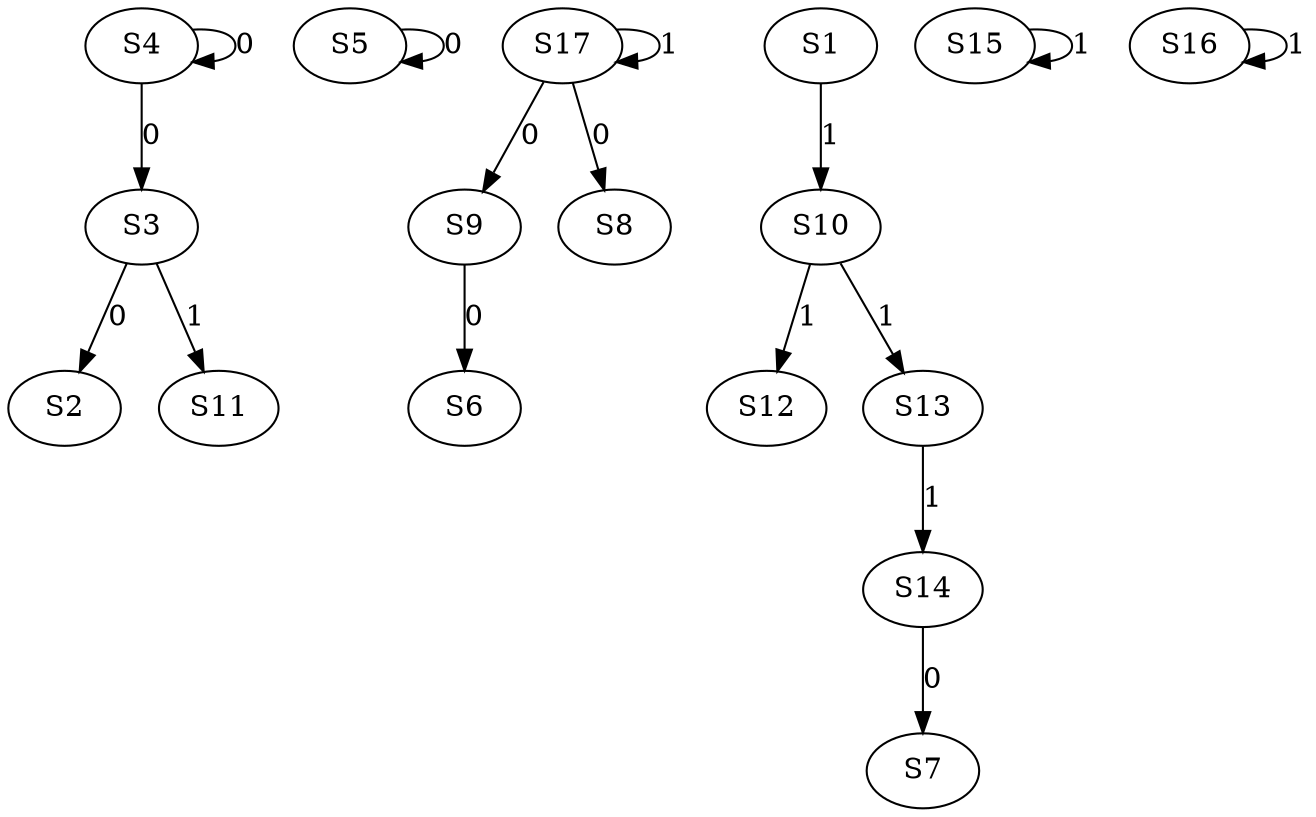 strict digraph {
	S3 -> S2 [ label = 0 ];
	S4 -> S3 [ label = 0 ];
	S4 -> S4 [ label = 0 ];
	S5 -> S5 [ label = 0 ];
	S9 -> S6 [ label = 0 ];
	S14 -> S7 [ label = 0 ];
	S17 -> S8 [ label = 0 ];
	S17 -> S9 [ label = 0 ];
	S1 -> S10 [ label = 1 ];
	S3 -> S11 [ label = 1 ];
	S10 -> S12 [ label = 1 ];
	S10 -> S13 [ label = 1 ];
	S13 -> S14 [ label = 1 ];
	S15 -> S15 [ label = 1 ];
	S16 -> S16 [ label = 1 ];
	S17 -> S17 [ label = 1 ];
}